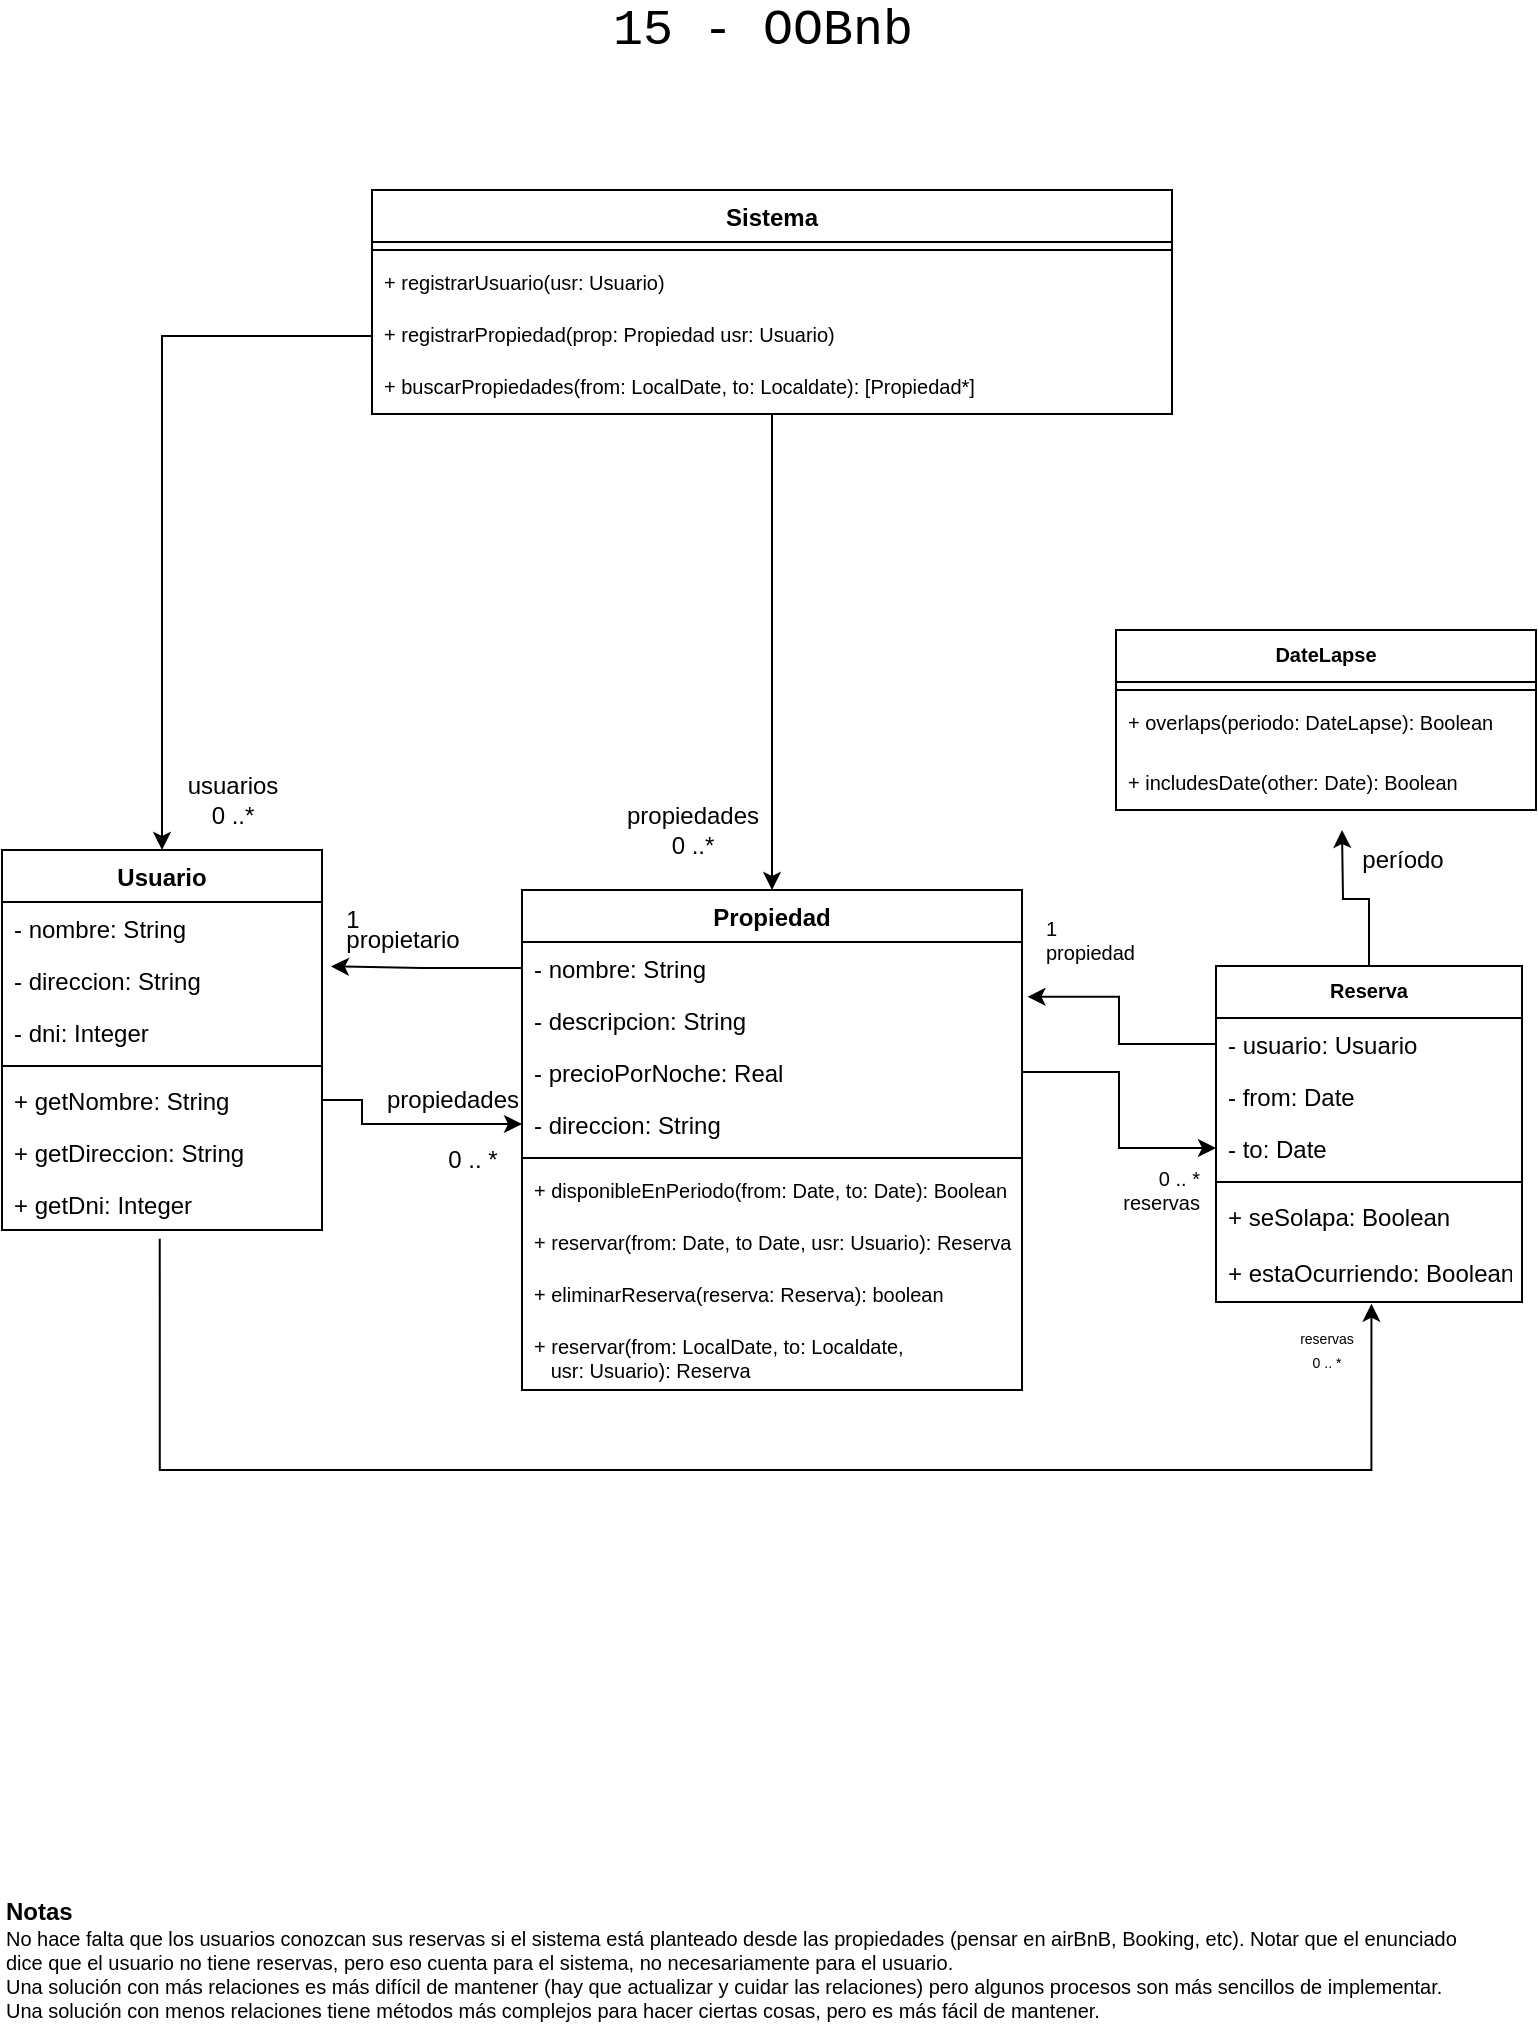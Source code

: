 <mxfile version="19.0.2" type="device"><diagram id="l5n5yc-DdeHWbX8eFRNW" name="Página-1"><mxGraphModel dx="1422" dy="873" grid="1" gridSize="10" guides="1" tooltips="1" connect="1" arrows="1" fold="1" page="1" pageScale="1" pageWidth="827" pageHeight="1169" math="0" shadow="0"><root><mxCell id="0"/><mxCell id="1" parent="0"/><mxCell id="9kTilwJM0vxlk5HjA2Ax-1" value="Usuario" style="swimlane;fontStyle=1;align=center;verticalAlign=top;childLayout=stackLayout;horizontal=1;startSize=26;horizontalStack=0;resizeParent=1;resizeParentMax=0;resizeLast=0;collapsible=1;marginBottom=0;" parent="1" vertex="1"><mxGeometry x="50" y="470" width="160" height="190" as="geometry"/></mxCell><mxCell id="9kTilwJM0vxlk5HjA2Ax-2" value="- nombre: String" style="text;strokeColor=none;fillColor=none;align=left;verticalAlign=top;spacingLeft=4;spacingRight=4;overflow=hidden;rotatable=0;points=[[0,0.5],[1,0.5]];portConstraint=eastwest;" parent="9kTilwJM0vxlk5HjA2Ax-1" vertex="1"><mxGeometry y="26" width="160" height="26" as="geometry"/></mxCell><mxCell id="9kTilwJM0vxlk5HjA2Ax-9" value="- direccion: String" style="text;strokeColor=none;fillColor=none;align=left;verticalAlign=top;spacingLeft=4;spacingRight=4;overflow=hidden;rotatable=0;points=[[0,0.5],[1,0.5]];portConstraint=eastwest;" parent="9kTilwJM0vxlk5HjA2Ax-1" vertex="1"><mxGeometry y="52" width="160" height="26" as="geometry"/></mxCell><mxCell id="9kTilwJM0vxlk5HjA2Ax-10" value="- dni: Integer" style="text;strokeColor=none;fillColor=none;align=left;verticalAlign=top;spacingLeft=4;spacingRight=4;overflow=hidden;rotatable=0;points=[[0,0.5],[1,0.5]];portConstraint=eastwest;" parent="9kTilwJM0vxlk5HjA2Ax-1" vertex="1"><mxGeometry y="78" width="160" height="26" as="geometry"/></mxCell><mxCell id="9kTilwJM0vxlk5HjA2Ax-3" value="" style="line;strokeWidth=1;fillColor=none;align=left;verticalAlign=middle;spacingTop=-1;spacingLeft=3;spacingRight=3;rotatable=0;labelPosition=right;points=[];portConstraint=eastwest;strokeColor=inherit;" parent="9kTilwJM0vxlk5HjA2Ax-1" vertex="1"><mxGeometry y="104" width="160" height="8" as="geometry"/></mxCell><mxCell id="9kTilwJM0vxlk5HjA2Ax-11" value="+ getNombre: String" style="text;strokeColor=none;fillColor=none;align=left;verticalAlign=top;spacingLeft=4;spacingRight=4;overflow=hidden;rotatable=0;points=[[0,0.5],[1,0.5]];portConstraint=eastwest;" parent="9kTilwJM0vxlk5HjA2Ax-1" vertex="1"><mxGeometry y="112" width="160" height="26" as="geometry"/></mxCell><mxCell id="9kTilwJM0vxlk5HjA2Ax-4" value="+ getDireccion: String" style="text;strokeColor=none;fillColor=none;align=left;verticalAlign=top;spacingLeft=4;spacingRight=4;overflow=hidden;rotatable=0;points=[[0,0.5],[1,0.5]];portConstraint=eastwest;" parent="9kTilwJM0vxlk5HjA2Ax-1" vertex="1"><mxGeometry y="138" width="160" height="26" as="geometry"/></mxCell><mxCell id="9kTilwJM0vxlk5HjA2Ax-12" value="+ getDni: Integer" style="text;strokeColor=none;fillColor=none;align=left;verticalAlign=top;spacingLeft=4;spacingRight=4;overflow=hidden;rotatable=0;points=[[0,0.5],[1,0.5]];portConstraint=eastwest;" parent="9kTilwJM0vxlk5HjA2Ax-1" vertex="1"><mxGeometry y="164" width="160" height="26" as="geometry"/></mxCell><mxCell id="9kTilwJM0vxlk5HjA2Ax-18" value="Propiedad" style="swimlane;fontStyle=1;align=center;verticalAlign=top;childLayout=stackLayout;horizontal=1;startSize=26;horizontalStack=0;resizeParent=1;resizeParentMax=0;resizeLast=0;collapsible=1;marginBottom=0;" parent="1" vertex="1"><mxGeometry x="310" y="490" width="250" height="250" as="geometry"/></mxCell><mxCell id="9kTilwJM0vxlk5HjA2Ax-19" value="- nombre: String" style="text;strokeColor=none;fillColor=none;align=left;verticalAlign=top;spacingLeft=4;spacingRight=4;overflow=hidden;rotatable=0;points=[[0,0.5],[1,0.5]];portConstraint=eastwest;" parent="9kTilwJM0vxlk5HjA2Ax-18" vertex="1"><mxGeometry y="26" width="250" height="26" as="geometry"/></mxCell><mxCell id="9kTilwJM0vxlk5HjA2Ax-22" value="- descripcion: String" style="text;strokeColor=none;fillColor=none;align=left;verticalAlign=top;spacingLeft=4;spacingRight=4;overflow=hidden;rotatable=0;points=[[0,0.5],[1,0.5]];portConstraint=eastwest;" parent="9kTilwJM0vxlk5HjA2Ax-18" vertex="1"><mxGeometry y="52" width="250" height="26" as="geometry"/></mxCell><mxCell id="9kTilwJM0vxlk5HjA2Ax-23" value="- precioPorNoche: Real" style="text;strokeColor=none;fillColor=none;align=left;verticalAlign=top;spacingLeft=4;spacingRight=4;overflow=hidden;rotatable=0;points=[[0,0.5],[1,0.5]];portConstraint=eastwest;" parent="9kTilwJM0vxlk5HjA2Ax-18" vertex="1"><mxGeometry y="78" width="250" height="26" as="geometry"/></mxCell><mxCell id="9kTilwJM0vxlk5HjA2Ax-24" value="- direccion: String" style="text;strokeColor=none;fillColor=none;align=left;verticalAlign=top;spacingLeft=4;spacingRight=4;overflow=hidden;rotatable=0;points=[[0,0.5],[1,0.5]];portConstraint=eastwest;" parent="9kTilwJM0vxlk5HjA2Ax-18" vertex="1"><mxGeometry y="104" width="250" height="26" as="geometry"/></mxCell><mxCell id="9kTilwJM0vxlk5HjA2Ax-20" value="" style="line;strokeWidth=1;fillColor=none;align=left;verticalAlign=middle;spacingTop=-1;spacingLeft=3;spacingRight=3;rotatable=0;labelPosition=right;points=[];portConstraint=eastwest;strokeColor=inherit;" parent="9kTilwJM0vxlk5HjA2Ax-18" vertex="1"><mxGeometry y="130" width="250" height="8" as="geometry"/></mxCell><mxCell id="9kTilwJM0vxlk5HjA2Ax-21" value="+ disponibleEnPeriodo(from: Date, to: Date): Boolean" style="text;strokeColor=none;fillColor=none;align=left;verticalAlign=top;spacingLeft=4;spacingRight=4;overflow=hidden;rotatable=0;points=[[0,0.5],[1,0.5]];portConstraint=eastwest;fontSize=10;" parent="9kTilwJM0vxlk5HjA2Ax-18" vertex="1"><mxGeometry y="138" width="250" height="26" as="geometry"/></mxCell><mxCell id="9kTilwJM0vxlk5HjA2Ax-60" value="+ reservar(from: Date, to Date, usr: Usuario): Reserva" style="text;strokeColor=none;fillColor=none;align=left;verticalAlign=top;spacingLeft=4;spacingRight=4;overflow=hidden;rotatable=0;points=[[0,0.5],[1,0.5]];portConstraint=eastwest;fontSize=10;" parent="9kTilwJM0vxlk5HjA2Ax-18" vertex="1"><mxGeometry y="164" width="250" height="26" as="geometry"/></mxCell><mxCell id="jA7eyhfWsD1PMgH2jbFQ-7" value="+ eliminarReserva(reserva: Reserva): boolean" style="text;strokeColor=none;fillColor=none;align=left;verticalAlign=top;spacingLeft=4;spacingRight=4;overflow=hidden;rotatable=0;points=[[0,0.5],[1,0.5]];portConstraint=eastwest;fontSize=10;" parent="9kTilwJM0vxlk5HjA2Ax-18" vertex="1"><mxGeometry y="190" width="250" height="26" as="geometry"/></mxCell><mxCell id="9kTilwJM0vxlk5HjA2Ax-40" value="+ reservar(from: LocalDate, to: Localdate,&#10;   usr: Usuario): Reserva" style="text;strokeColor=none;fillColor=none;align=left;verticalAlign=top;spacingLeft=4;spacingRight=4;overflow=hidden;rotatable=0;points=[[0,0.5],[1,0.5]];portConstraint=eastwest;fontSize=10;" parent="9kTilwJM0vxlk5HjA2Ax-18" vertex="1"><mxGeometry y="216" width="250" height="34" as="geometry"/></mxCell><mxCell id="9kTilwJM0vxlk5HjA2Ax-25" style="edgeStyle=orthogonalEdgeStyle;rounded=0;orthogonalLoop=1;jettySize=auto;html=1;exitX=0;exitY=0.5;exitDx=0;exitDy=0;entryX=1.028;entryY=0.238;entryDx=0;entryDy=0;entryPerimeter=0;" parent="1" source="9kTilwJM0vxlk5HjA2Ax-19" target="9kTilwJM0vxlk5HjA2Ax-9" edge="1"><mxGeometry relative="1" as="geometry"/></mxCell><mxCell id="9kTilwJM0vxlk5HjA2Ax-26" value="propietario" style="text;html=1;align=center;verticalAlign=middle;resizable=0;points=[];autosize=1;strokeColor=none;fillColor=none;" parent="1" vertex="1"><mxGeometry x="210" y="500" width="80" height="30" as="geometry"/></mxCell><mxCell id="9kTilwJM0vxlk5HjA2Ax-27" value="1" style="text;html=1;align=center;verticalAlign=middle;resizable=0;points=[];autosize=1;strokeColor=none;fillColor=none;" parent="1" vertex="1"><mxGeometry x="210" y="490" width="30" height="30" as="geometry"/></mxCell><mxCell id="9kTilwJM0vxlk5HjA2Ax-28" style="edgeStyle=orthogonalEdgeStyle;rounded=0;orthogonalLoop=1;jettySize=auto;html=1;exitX=1;exitY=0.5;exitDx=0;exitDy=0;" parent="1" source="9kTilwJM0vxlk5HjA2Ax-11" edge="1"><mxGeometry relative="1" as="geometry"><mxPoint x="310" y="607" as="targetPoint"/><Array as="points"><mxPoint x="230" y="595"/><mxPoint x="230" y="607"/></Array></mxGeometry></mxCell><mxCell id="9kTilwJM0vxlk5HjA2Ax-29" value="propiedades" style="text;html=1;align=center;verticalAlign=middle;resizable=0;points=[];autosize=1;strokeColor=none;fillColor=none;" parent="1" vertex="1"><mxGeometry x="230" y="580" width="90" height="30" as="geometry"/></mxCell><mxCell id="9kTilwJM0vxlk5HjA2Ax-33" value="0 .. *" style="text;html=1;align=center;verticalAlign=middle;resizable=0;points=[];autosize=1;strokeColor=none;fillColor=none;" parent="1" vertex="1"><mxGeometry x="260" y="610" width="50" height="30" as="geometry"/></mxCell><mxCell id="jA7eyhfWsD1PMgH2jbFQ-8" style="edgeStyle=orthogonalEdgeStyle;rounded=0;orthogonalLoop=1;jettySize=auto;html=1;entryX=0.5;entryY=0;entryDx=0;entryDy=0;fontSize=12;" parent="1" source="9kTilwJM0vxlk5HjA2Ax-34" target="9kTilwJM0vxlk5HjA2Ax-18" edge="1"><mxGeometry relative="1" as="geometry"/></mxCell><mxCell id="9kTilwJM0vxlk5HjA2Ax-34" value="Sistema" style="swimlane;fontStyle=1;align=center;verticalAlign=top;childLayout=stackLayout;horizontal=1;startSize=26;horizontalStack=0;resizeParent=1;resizeParentMax=0;resizeLast=0;collapsible=1;marginBottom=0;" parent="1" vertex="1"><mxGeometry x="235" y="140" width="400" height="112" as="geometry"/></mxCell><mxCell id="9kTilwJM0vxlk5HjA2Ax-36" value="" style="line;strokeWidth=1;fillColor=none;align=left;verticalAlign=middle;spacingTop=-1;spacingLeft=3;spacingRight=3;rotatable=0;labelPosition=right;points=[];portConstraint=eastwest;strokeColor=inherit;" parent="9kTilwJM0vxlk5HjA2Ax-34" vertex="1"><mxGeometry y="26" width="400" height="8" as="geometry"/></mxCell><mxCell id="9kTilwJM0vxlk5HjA2Ax-37" value="+ registrarUsuario(usr: Usuario)" style="text;strokeColor=none;fillColor=none;align=left;verticalAlign=top;spacingLeft=4;spacingRight=4;overflow=hidden;rotatable=0;points=[[0,0.5],[1,0.5]];portConstraint=eastwest;fontSize=10;" parent="9kTilwJM0vxlk5HjA2Ax-34" vertex="1"><mxGeometry y="34" width="400" height="26" as="geometry"/></mxCell><mxCell id="9kTilwJM0vxlk5HjA2Ax-38" value="+ registrarPropiedad(prop: Propiedad usr: Usuario)" style="text;strokeColor=none;fillColor=none;align=left;verticalAlign=top;spacingLeft=4;spacingRight=4;overflow=hidden;rotatable=0;points=[[0,0.5],[1,0.5]];portConstraint=eastwest;fontSize=10;" parent="9kTilwJM0vxlk5HjA2Ax-34" vertex="1"><mxGeometry y="60" width="400" height="26" as="geometry"/></mxCell><mxCell id="9kTilwJM0vxlk5HjA2Ax-39" value="+ buscarPropiedades(from: LocalDate, to: Localdate): [Propiedad*]" style="text;strokeColor=none;fillColor=none;align=left;verticalAlign=top;spacingLeft=4;spacingRight=4;overflow=hidden;rotatable=0;points=[[0,0.5],[1,0.5]];portConstraint=eastwest;fontSize=10;" parent="9kTilwJM0vxlk5HjA2Ax-34" vertex="1"><mxGeometry y="86" width="400" height="26" as="geometry"/></mxCell><mxCell id="jA7eyhfWsD1PMgH2jbFQ-9" style="edgeStyle=orthogonalEdgeStyle;rounded=0;orthogonalLoop=1;jettySize=auto;html=1;fontSize=12;" parent="1" source="9kTilwJM0vxlk5HjA2Ax-42" edge="1"><mxGeometry relative="1" as="geometry"><mxPoint x="720" y="460" as="targetPoint"/></mxGeometry></mxCell><mxCell id="9kTilwJM0vxlk5HjA2Ax-42" value="Reserva" style="swimlane;fontStyle=1;align=center;verticalAlign=top;childLayout=stackLayout;horizontal=1;startSize=26;horizontalStack=0;resizeParent=1;resizeParentMax=0;resizeLast=0;collapsible=1;marginBottom=0;fontSize=10;" parent="1" vertex="1"><mxGeometry x="657" y="528" width="153" height="168" as="geometry"/></mxCell><mxCell id="9kTilwJM0vxlk5HjA2Ax-43" value="- usuario: Usuario" style="text;strokeColor=none;fillColor=none;align=left;verticalAlign=top;spacingLeft=4;spacingRight=4;overflow=hidden;rotatable=0;points=[[0,0.5],[1,0.5]];portConstraint=eastwest;fontSize=12;" parent="9kTilwJM0vxlk5HjA2Ax-42" vertex="1"><mxGeometry y="26" width="153" height="26" as="geometry"/></mxCell><mxCell id="9kTilwJM0vxlk5HjA2Ax-51" value="- from: Date" style="text;strokeColor=none;fillColor=none;align=left;verticalAlign=top;spacingLeft=4;spacingRight=4;overflow=hidden;rotatable=0;points=[[0,0.5],[1,0.5]];portConstraint=eastwest;fontSize=12;" parent="9kTilwJM0vxlk5HjA2Ax-42" vertex="1"><mxGeometry y="52" width="153" height="26" as="geometry"/></mxCell><mxCell id="9kTilwJM0vxlk5HjA2Ax-52" value="- to: Date" style="text;strokeColor=none;fillColor=none;align=left;verticalAlign=top;spacingLeft=4;spacingRight=4;overflow=hidden;rotatable=0;points=[[0,0.5],[1,0.5]];portConstraint=eastwest;fontSize=12;" parent="9kTilwJM0vxlk5HjA2Ax-42" vertex="1"><mxGeometry y="78" width="153" height="26" as="geometry"/></mxCell><mxCell id="9kTilwJM0vxlk5HjA2Ax-44" value="" style="line;strokeWidth=1;fillColor=none;align=left;verticalAlign=middle;spacingTop=-1;spacingLeft=3;spacingRight=3;rotatable=0;labelPosition=right;points=[];portConstraint=eastwest;strokeColor=inherit;fontSize=10;" parent="9kTilwJM0vxlk5HjA2Ax-42" vertex="1"><mxGeometry y="104" width="153" height="8" as="geometry"/></mxCell><mxCell id="jA7eyhfWsD1PMgH2jbFQ-4" value="+ seSolapa: Boolean" style="text;strokeColor=none;fillColor=none;align=left;verticalAlign=top;spacingLeft=4;spacingRight=4;overflow=hidden;rotatable=0;points=[[0,0.5],[1,0.5]];portConstraint=eastwest;fontSize=12;" parent="9kTilwJM0vxlk5HjA2Ax-42" vertex="1"><mxGeometry y="112" width="153" height="28" as="geometry"/></mxCell><mxCell id="_iVlPK1f6VaW1LK6Gdkd-6" value="+ estaOcurriendo: Boolean" style="text;strokeColor=none;fillColor=none;align=left;verticalAlign=top;spacingLeft=4;spacingRight=4;overflow=hidden;rotatable=0;points=[[0,0.5],[1,0.5]];portConstraint=eastwest;fontSize=12;" parent="9kTilwJM0vxlk5HjA2Ax-42" vertex="1"><mxGeometry y="140" width="153" height="28" as="geometry"/></mxCell><mxCell id="9kTilwJM0vxlk5HjA2Ax-49" value="1&lt;br&gt;&lt;div style=&quot;&quot;&gt;&lt;span style=&quot;background-color: initial;&quot;&gt;propiedad&lt;/span&gt;&lt;/div&gt;" style="text;html=1;align=left;verticalAlign=middle;resizable=0;points=[];autosize=1;strokeColor=none;fillColor=none;fontSize=10;" parent="1" vertex="1"><mxGeometry x="570" y="495" width="70" height="40" as="geometry"/></mxCell><mxCell id="9kTilwJM0vxlk5HjA2Ax-54" style="edgeStyle=orthogonalEdgeStyle;rounded=0;orthogonalLoop=1;jettySize=auto;html=1;exitX=1;exitY=0.5;exitDx=0;exitDy=0;entryX=0;entryY=0.5;entryDx=0;entryDy=0;fontSize=10;" parent="1" source="9kTilwJM0vxlk5HjA2Ax-23" target="9kTilwJM0vxlk5HjA2Ax-52" edge="1"><mxGeometry relative="1" as="geometry"/></mxCell><mxCell id="9kTilwJM0vxlk5HjA2Ax-55" value="0 .. *&lt;br&gt;&lt;div style=&quot;&quot;&gt;&lt;span style=&quot;background-color: initial;&quot;&gt;reservas&lt;/span&gt;&lt;/div&gt;" style="text;html=1;align=right;verticalAlign=middle;resizable=0;points=[];autosize=1;strokeColor=none;fillColor=none;fontSize=10;" parent="1" vertex="1"><mxGeometry x="590" y="620" width="60" height="40" as="geometry"/></mxCell><mxCell id="9kTilwJM0vxlk5HjA2Ax-56" style="edgeStyle=orthogonalEdgeStyle;rounded=0;orthogonalLoop=1;jettySize=auto;html=1;exitX=0;exitY=0.5;exitDx=0;exitDy=0;entryX=0.5;entryY=0;entryDx=0;entryDy=0;fontSize=10;" parent="1" source="9kTilwJM0vxlk5HjA2Ax-38" target="9kTilwJM0vxlk5HjA2Ax-1" edge="1"><mxGeometry relative="1" as="geometry"><mxPoint x="230" y="291" as="sourcePoint"/></mxGeometry></mxCell><mxCell id="9kTilwJM0vxlk5HjA2Ax-57" value="usuarios&lt;br&gt;0 ..*" style="text;html=1;align=center;verticalAlign=middle;resizable=0;points=[];autosize=1;strokeColor=none;fillColor=none;" parent="1" vertex="1"><mxGeometry x="130" y="425" width="70" height="40" as="geometry"/></mxCell><mxCell id="9kTilwJM0vxlk5HjA2Ax-59" value="propiedades&lt;br&gt;0 ..*" style="text;html=1;align=center;verticalAlign=middle;resizable=0;points=[];autosize=1;strokeColor=none;fillColor=none;" parent="1" vertex="1"><mxGeometry x="350" y="440" width="90" height="40" as="geometry"/></mxCell><mxCell id="9kTilwJM0vxlk5HjA2Ax-64" style="edgeStyle=orthogonalEdgeStyle;rounded=0;orthogonalLoop=1;jettySize=auto;html=1;exitX=0;exitY=0.5;exitDx=0;exitDy=0;entryX=1.011;entryY=0.054;entryDx=0;entryDy=0;entryPerimeter=0;fontSize=10;" parent="1" source="9kTilwJM0vxlk5HjA2Ax-43" target="9kTilwJM0vxlk5HjA2Ax-22" edge="1"><mxGeometry relative="1" as="geometry"/></mxCell><mxCell id="9kTilwJM0vxlk5HjA2Ax-66" value="DateLapse" style="swimlane;fontStyle=1;align=center;verticalAlign=top;childLayout=stackLayout;horizontal=1;startSize=26;horizontalStack=0;resizeParent=1;resizeParentMax=0;resizeLast=0;collapsible=1;marginBottom=0;fontSize=10;" parent="1" vertex="1"><mxGeometry x="607" y="360" width="210" height="90" as="geometry"/></mxCell><mxCell id="9kTilwJM0vxlk5HjA2Ax-68" value="" style="line;strokeWidth=1;fillColor=none;align=left;verticalAlign=middle;spacingTop=-1;spacingLeft=3;spacingRight=3;rotatable=0;labelPosition=right;points=[];portConstraint=eastwest;strokeColor=inherit;fontSize=10;" parent="9kTilwJM0vxlk5HjA2Ax-66" vertex="1"><mxGeometry y="26" width="210" height="8" as="geometry"/></mxCell><mxCell id="9kTilwJM0vxlk5HjA2Ax-69" value="+ overlaps(periodo: DateLapse): Boolean" style="text;strokeColor=none;fillColor=none;align=left;verticalAlign=top;spacingLeft=4;spacingRight=4;overflow=hidden;rotatable=0;points=[[0,0.5],[1,0.5]];portConstraint=eastwest;fontSize=10;" parent="9kTilwJM0vxlk5HjA2Ax-66" vertex="1"><mxGeometry y="34" width="210" height="30" as="geometry"/></mxCell><mxCell id="_iVlPK1f6VaW1LK6Gdkd-7" value="+ includesDate(other: Date): Boolean" style="text;strokeColor=none;fillColor=none;align=left;verticalAlign=top;spacingLeft=4;spacingRight=4;overflow=hidden;rotatable=0;points=[[0,0.5],[1,0.5]];portConstraint=eastwest;fontSize=10;" parent="9kTilwJM0vxlk5HjA2Ax-66" vertex="1"><mxGeometry y="64" width="210" height="26" as="geometry"/></mxCell><mxCell id="jA7eyhfWsD1PMgH2jbFQ-2" value="período" style="text;html=1;align=center;verticalAlign=middle;resizable=0;points=[];autosize=1;strokeColor=none;fillColor=none;" parent="1" vertex="1"><mxGeometry x="720" y="460" width="60" height="30" as="geometry"/></mxCell><mxCell id="jA7eyhfWsD1PMgH2jbFQ-6" value="&lt;font style=&quot;font-size: 12px;&quot;&gt;&lt;b&gt;Notas&lt;/b&gt;&lt;br&gt;&lt;/font&gt;No hace falta que los usuarios conozcan sus reservas si el sistema está planteado desde las propiedades (pensar en airBnB, Booking, etc). Notar que el enunciado&lt;br&gt;dice que el usuario no tiene reservas, pero eso cuenta para el sistema, no necesariamente para el usuario.&lt;br&gt;Una solución con más relaciones es más difícil de mantener (hay que actualizar y cuidar las relaciones) pero algunos procesos son más sencillos de implementar. &lt;br&gt;Una solución con menos relaciones tiene métodos más complejos para hacer ciertas cosas, pero es más fácil de mantener." style="text;html=1;align=left;verticalAlign=middle;resizable=0;points=[];autosize=1;strokeColor=none;fillColor=none;fontSize=10;" parent="1" vertex="1"><mxGeometry x="50" y="985" width="750" height="80" as="geometry"/></mxCell><mxCell id="_iVlPK1f6VaW1LK6Gdkd-1" value="&lt;font face=&quot;Courier New&quot; style=&quot;font-size: 25px;&quot;&gt;15 - OOBnb&lt;/font&gt;" style="text;html=1;align=center;verticalAlign=middle;resizable=0;points=[];autosize=1;strokeColor=none;fillColor=none;" parent="1" vertex="1"><mxGeometry x="345" y="50" width="170" height="20" as="geometry"/></mxCell><mxCell id="_iVlPK1f6VaW1LK6Gdkd-2" style="edgeStyle=orthogonalEdgeStyle;rounded=0;orthogonalLoop=1;jettySize=auto;html=1;exitX=0.493;exitY=1.167;exitDx=0;exitDy=0;fontFamily=Courier New;fontSize=25;exitPerimeter=0;entryX=0.508;entryY=1.03;entryDx=0;entryDy=0;entryPerimeter=0;" parent="1" source="9kTilwJM0vxlk5HjA2Ax-12" target="_iVlPK1f6VaW1LK6Gdkd-6" edge="1"><mxGeometry relative="1" as="geometry"><mxPoint x="718" y="700" as="targetPoint"/><Array as="points"><mxPoint x="129" y="780"/><mxPoint x="735" y="780"/></Array></mxGeometry></mxCell><mxCell id="_iVlPK1f6VaW1LK6Gdkd-4" value="&lt;font face=&quot;Helvetica&quot; style=&quot;font-size: 7px;&quot;&gt;reservas&lt;br&gt;&lt;br&gt;&lt;/font&gt;" style="text;html=1;align=center;verticalAlign=middle;resizable=0;points=[];autosize=1;strokeColor=none;fillColor=none;fontSize=25;fontFamily=Courier New;" parent="1" vertex="1"><mxGeometry x="692" y="690" width="40" height="70" as="geometry"/></mxCell><mxCell id="_iVlPK1f6VaW1LK6Gdkd-5" value="0 .. *" style="text;html=1;align=center;verticalAlign=middle;resizable=0;points=[];autosize=1;strokeColor=none;fillColor=none;fontSize=7;fontFamily=Helvetica;" parent="1" vertex="1"><mxGeometry x="697" y="722" width="30" height="10" as="geometry"/></mxCell></root></mxGraphModel></diagram></mxfile>